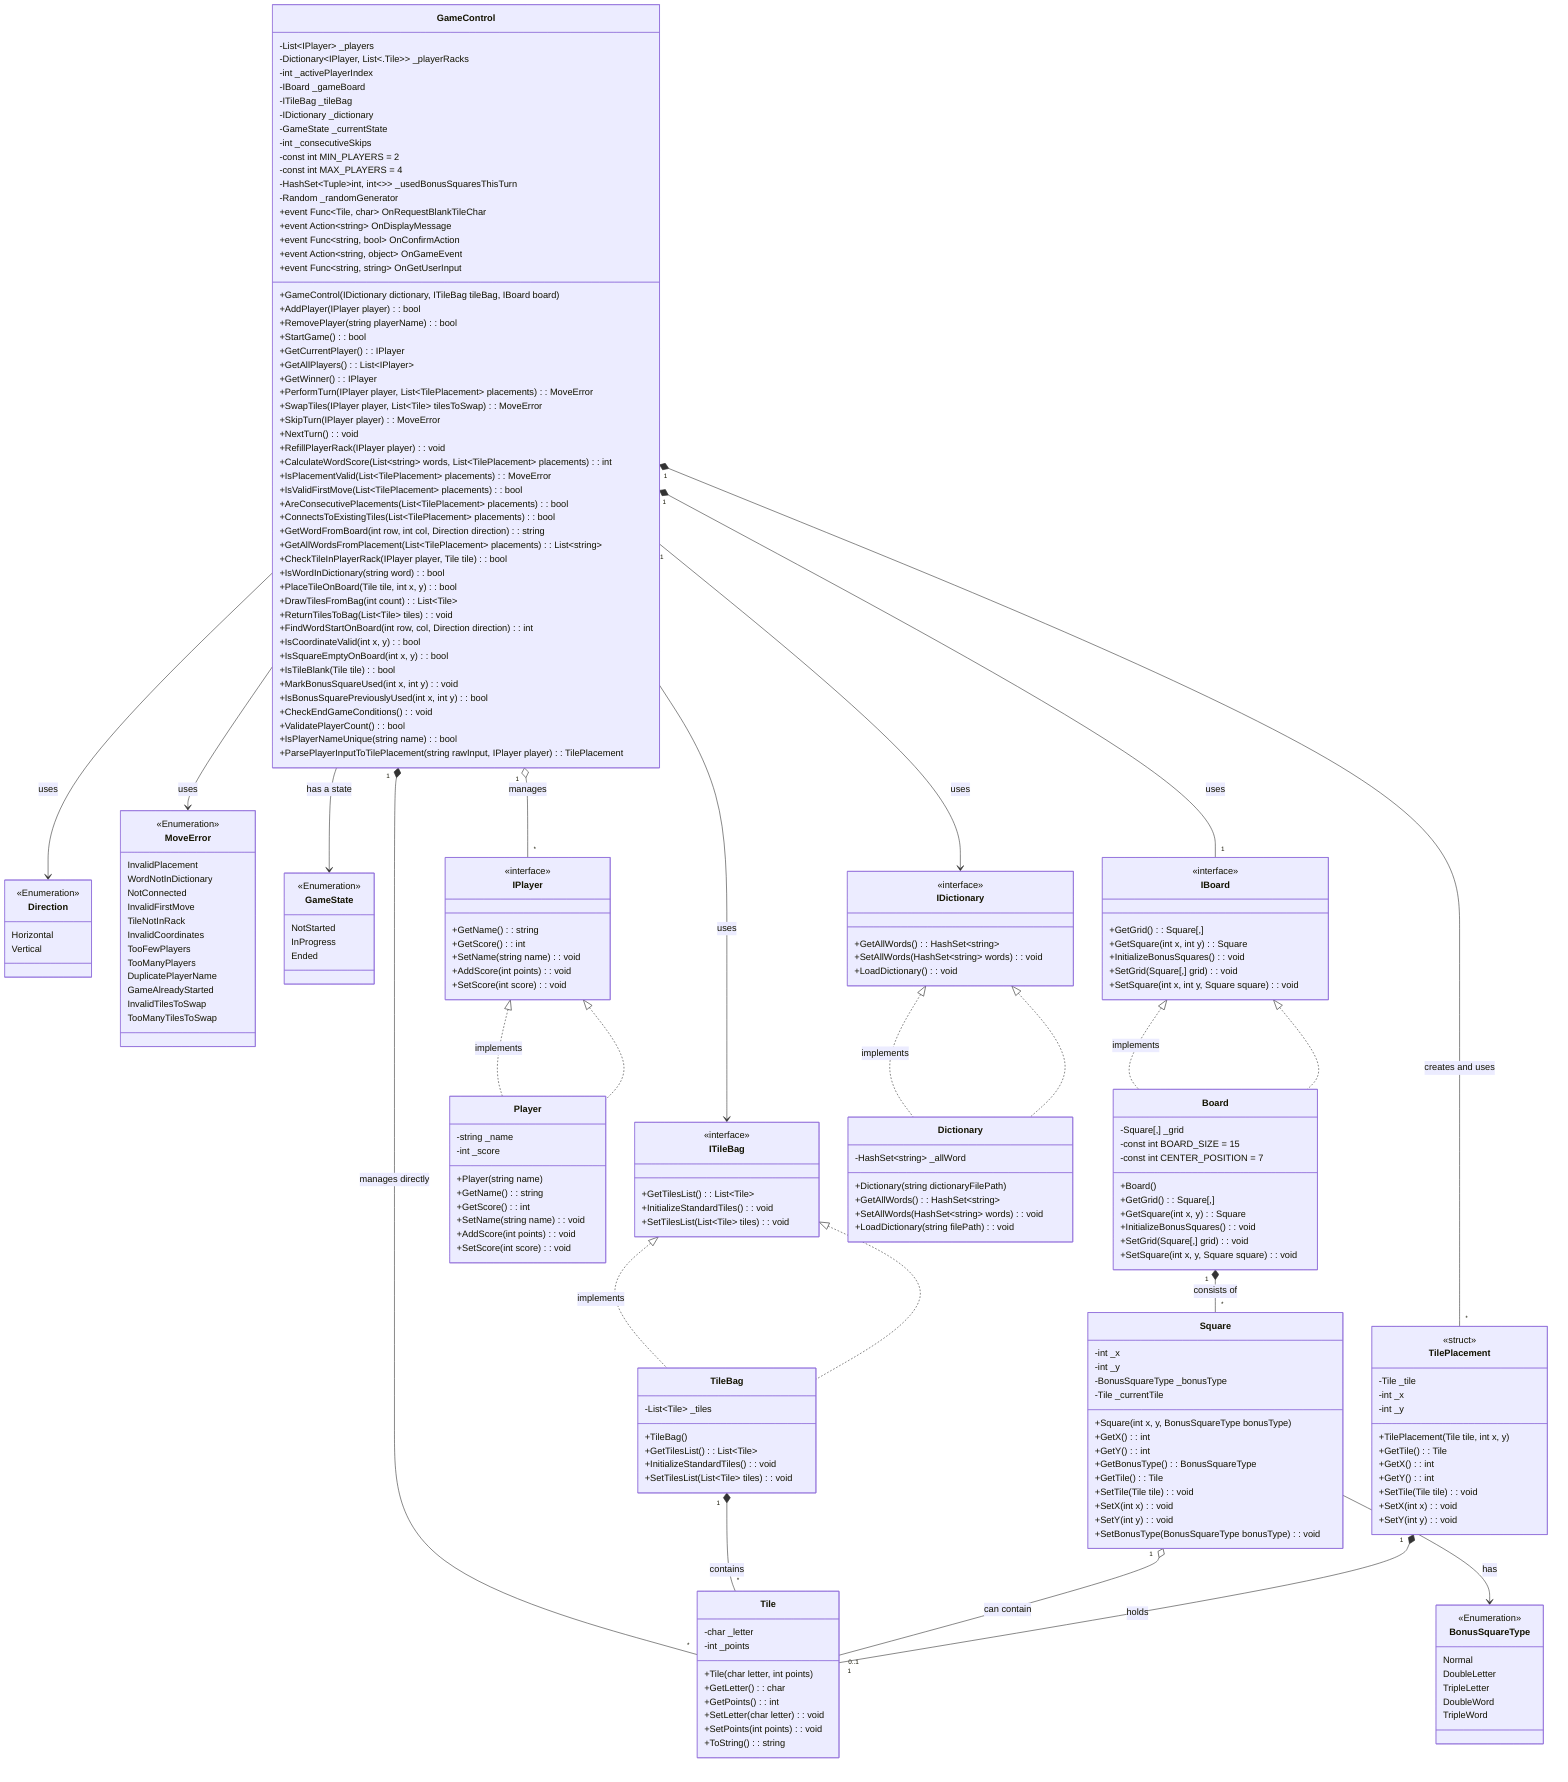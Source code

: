 classDiagram
    direction TB

    %% ENUMS
    class BonusSquareType {
        <<Enumeration>>
        Normal
        DoubleLetter
        TripleLetter
        DoubleWord
        TripleWord
    }

    class Direction {
        <<Enumeration>>
        Horizontal
        Vertical
    }

    class MoveError {
        <<Enumeration>>
        InvalidPlacement
        WordNotInDictionary
        NotConnected
        InvalidFirstMove
        TileNotInRack
        InvalidCoordinates
        TooFewPlayers
        TooManyPlayers
        DuplicatePlayerName
        GameAlreadyStarted
        InvalidTilesToSwap
        TooManyTilesToSwap
    }

    class GameState {
        <<Enumeration>>
        NotStarted
        InProgress
        Ended
    }

    %% INTERFACES
    class IDictionary {
        <<interface>>
        +GetAllWords() : HashSet~string~
        +SetAllWords(HashSet~string~ words) : void
        +LoadDictionary() : void
    }

    class ITileBag {
        <<interface>>
        +GetTilesList() : List~Tile~
        +InitializeStandardTiles() : void
        +SetTilesList(List~Tile~ tiles) : void
    }

    class IPlayer {
        <<interface>>
        +GetName() : string
        +GetScore() : int
        +SetName(string name) : void
        +AddScore(int points) : void
        +SetScore(int score) : void
    }

    class IBoard {
        <<interface>>
        +GetGrid() : Square[,]
        +GetSquare(int x, int y) : Square
        +InitializeBonusSquares() : void
        +SetGrid(Square[,] grid) : void
        +SetSquare(int x, int y, Square square) : void
    }

    %% CORE GAME CLASSES
    class GameControl {
        -List~IPlayer~ _players
        -Dictionary~IPlayer, List<.Tile>~ _playerRacks
        -int _activePlayerIndex
        -IBoard _gameBoard
        -ITileBag _tileBag
        -IDictionary _dictionary
        -GameState _currentState 
        -int _consecutiveSkips
        -const int MIN_PLAYERS = 2
        -const int MAX_PLAYERS = 4
        -HashSet~Tuple~int, int~>~ _usedBonusSquaresThisTurn
        -Random _randomGenerator

        +event Func~Tile, char~ OnRequestBlankTileChar
        +event Action~string~ OnDisplayMessage
        +event Func~string, bool~ OnConfirmAction
        +event Action~string, object~ OnGameEvent
        +event Func~string, string~ OnGetUserInput

        +GameControl(IDictionary dictionary, ITileBag tileBag, IBoard board)
        +AddPlayer(IPlayer player) : bool
        +RemovePlayer(string playerName) : bool
        +StartGame() : bool
        +GetCurrentPlayer() : IPlayer
        +GetAllPlayers() : List~IPlayer~
        +GetWinner() : IPlayer

        +PerformTurn(IPlayer player, List~TilePlacement~ placements) : MoveError
        +SwapTiles(IPlayer player, List~Tile~ tilesToSwap) : MoveError
        +SkipTurn(IPlayer player) : MoveError
        +NextTurn() : void
        +RefillPlayerRack(IPlayer player) : void

        +CalculateWordScore(List~string~ words, List~TilePlacement~ placements) : int
        +IsPlacementValid(List~TilePlacement~ placements) : MoveError
        +IsValidFirstMove(List~TilePlacement~ placements) : bool
        +AreConsecutivePlacements(List~TilePlacement~ placements) : bool
        +ConnectsToExistingTiles(List~TilePlacement~ placements) : bool
        +GetWordFromBoard(int row, int col, Direction direction) : string
        +GetAllWordsFromPlacement(List~TilePlacement~ placements) : List~string~
        +CheckTileInPlayerRack(IPlayer player, Tile tile) : bool
        +IsWordInDictionary(string word) : bool
        +PlaceTileOnBoard(Tile tile, int x, y) : bool
        +DrawTilesFromBag(int count) : List~Tile~
        +ReturnTilesToBag(List~Tile~ tiles) : void
        +FindWordStartOnBoard(int row, col, Direction direction) : int
        +IsCoordinateValid(int x, y) : bool
        +IsSquareEmptyOnBoard(int x, y) : bool
        +IsTileBlank(Tile tile) : bool
        +MarkBonusSquareUsed(int x, int y) : void
        +IsBonusSquarePreviouslyUsed(int x, int y) : bool

        +CheckEndGameConditions() : void 
        +ValidatePlayerCount() : bool
        +IsPlayerNameUnique(string name) : bool

        +ParsePlayerInputToTilePlacement(string rawInput, IPlayer player) : TilePlacement
    }

    class Player {
        -string _name
        -int _score

        +Player(string name)
        +GetName() : string
        +GetScore() : int
        +SetName(string name) : void
        +AddScore(int points) : void
        +SetScore(int score) : void
    }
    IPlayer <|.. Player : implements

    class Tile {
        -char _letter
        -int _points

        +Tile(char letter, int points)
        +GetLetter() : char
        +GetPoints() : int
        +SetLetter(char letter) : void
        +SetPoints(int points) : void
        +ToString() : string
    }

    class TileBag {
        -List~Tile~ _tiles

        +TileBag()
        +GetTilesList() : List~Tile~
        +InitializeStandardTiles() : void
        +SetTilesList(List~Tile~ tiles) : void
        
    }
    ITileBag <|.. TileBag : implements

    class Board {
        -Square[,] _grid
        -const int BOARD_SIZE = 15
        -const int CENTER_POSITION = 7

        +Board()
        +GetGrid() : Square[,]
        +GetSquare(int x, y) : Square
        +InitializeBonusSquares() : void
        +SetGrid(Square[,] grid) : void
        +SetSquare(int x, y, Square square) : void
    }
    IBoard <|.. Board : implements

    class Square {
        -int _x
        -int _y
        -BonusSquareType _bonusType
        -Tile _currentTile

        +Square(int x, y, BonusSquareType bonusType)
        +GetX() : int
        +GetY() : int
        +GetBonusType() : BonusSquareType
        +GetTile() : Tile
        +SetTile(Tile tile) : void
        +SetX(int x) : void
        +SetY(int y) : void
        +SetBonusType(BonusSquareType bonusType) : void
    }

    class Dictionary {
        -HashSet~string~ _allWord

        +Dictionary(string dictionaryFilePath)
        +GetAllWords() : HashSet~string~
        +SetAllWords(HashSet~string~ words) : void
        +LoadDictionary(string filePath) : void
    }
    IDictionary <|.. Dictionary : implements

    %% HELPER CLASSES
    class TilePlacement {
        <<struct>>
        -Tile _tile
        -int _x
        -int _y

        +TilePlacement(Tile tile, int x, y)
        +GetTile() : Tile
        +GetX() : int
        +GetY() : int
        +SetTile(Tile tile) : void
        +SetX(int x) : void
        +SetY(int y) : void
    }

    %% RELATIONSHIPS
    GameControl "1" o-- "*" IPlayer : manages
    GameControl "1" *-- "1" IBoard : uses
    GameControl "1" --> ITileBag : uses
    GameControl "1" --> IDictionary : uses
    GameControl --> MoveError : uses
    GameControl --> Direction : uses
    GameControl "1" *-- "*" TilePlacement : creates and uses
    GameControl --> GameState : has a state

    IPlayer <|.. Player
    ITileBag <|.. TileBag
    IBoard <|.. Board
    IDictionary <|.. Dictionary

    GameControl "1" *-- "*" Tile : manages directly 
    TileBag "1" *-- "*" Tile : contains 
    Board "1" *-- "*" Square : consists of
    Square "1" o-- "0..1" Tile : can contain
    Square --> BonusSquareType : has

    TilePlacement "1" *-- "1" Tile : holds